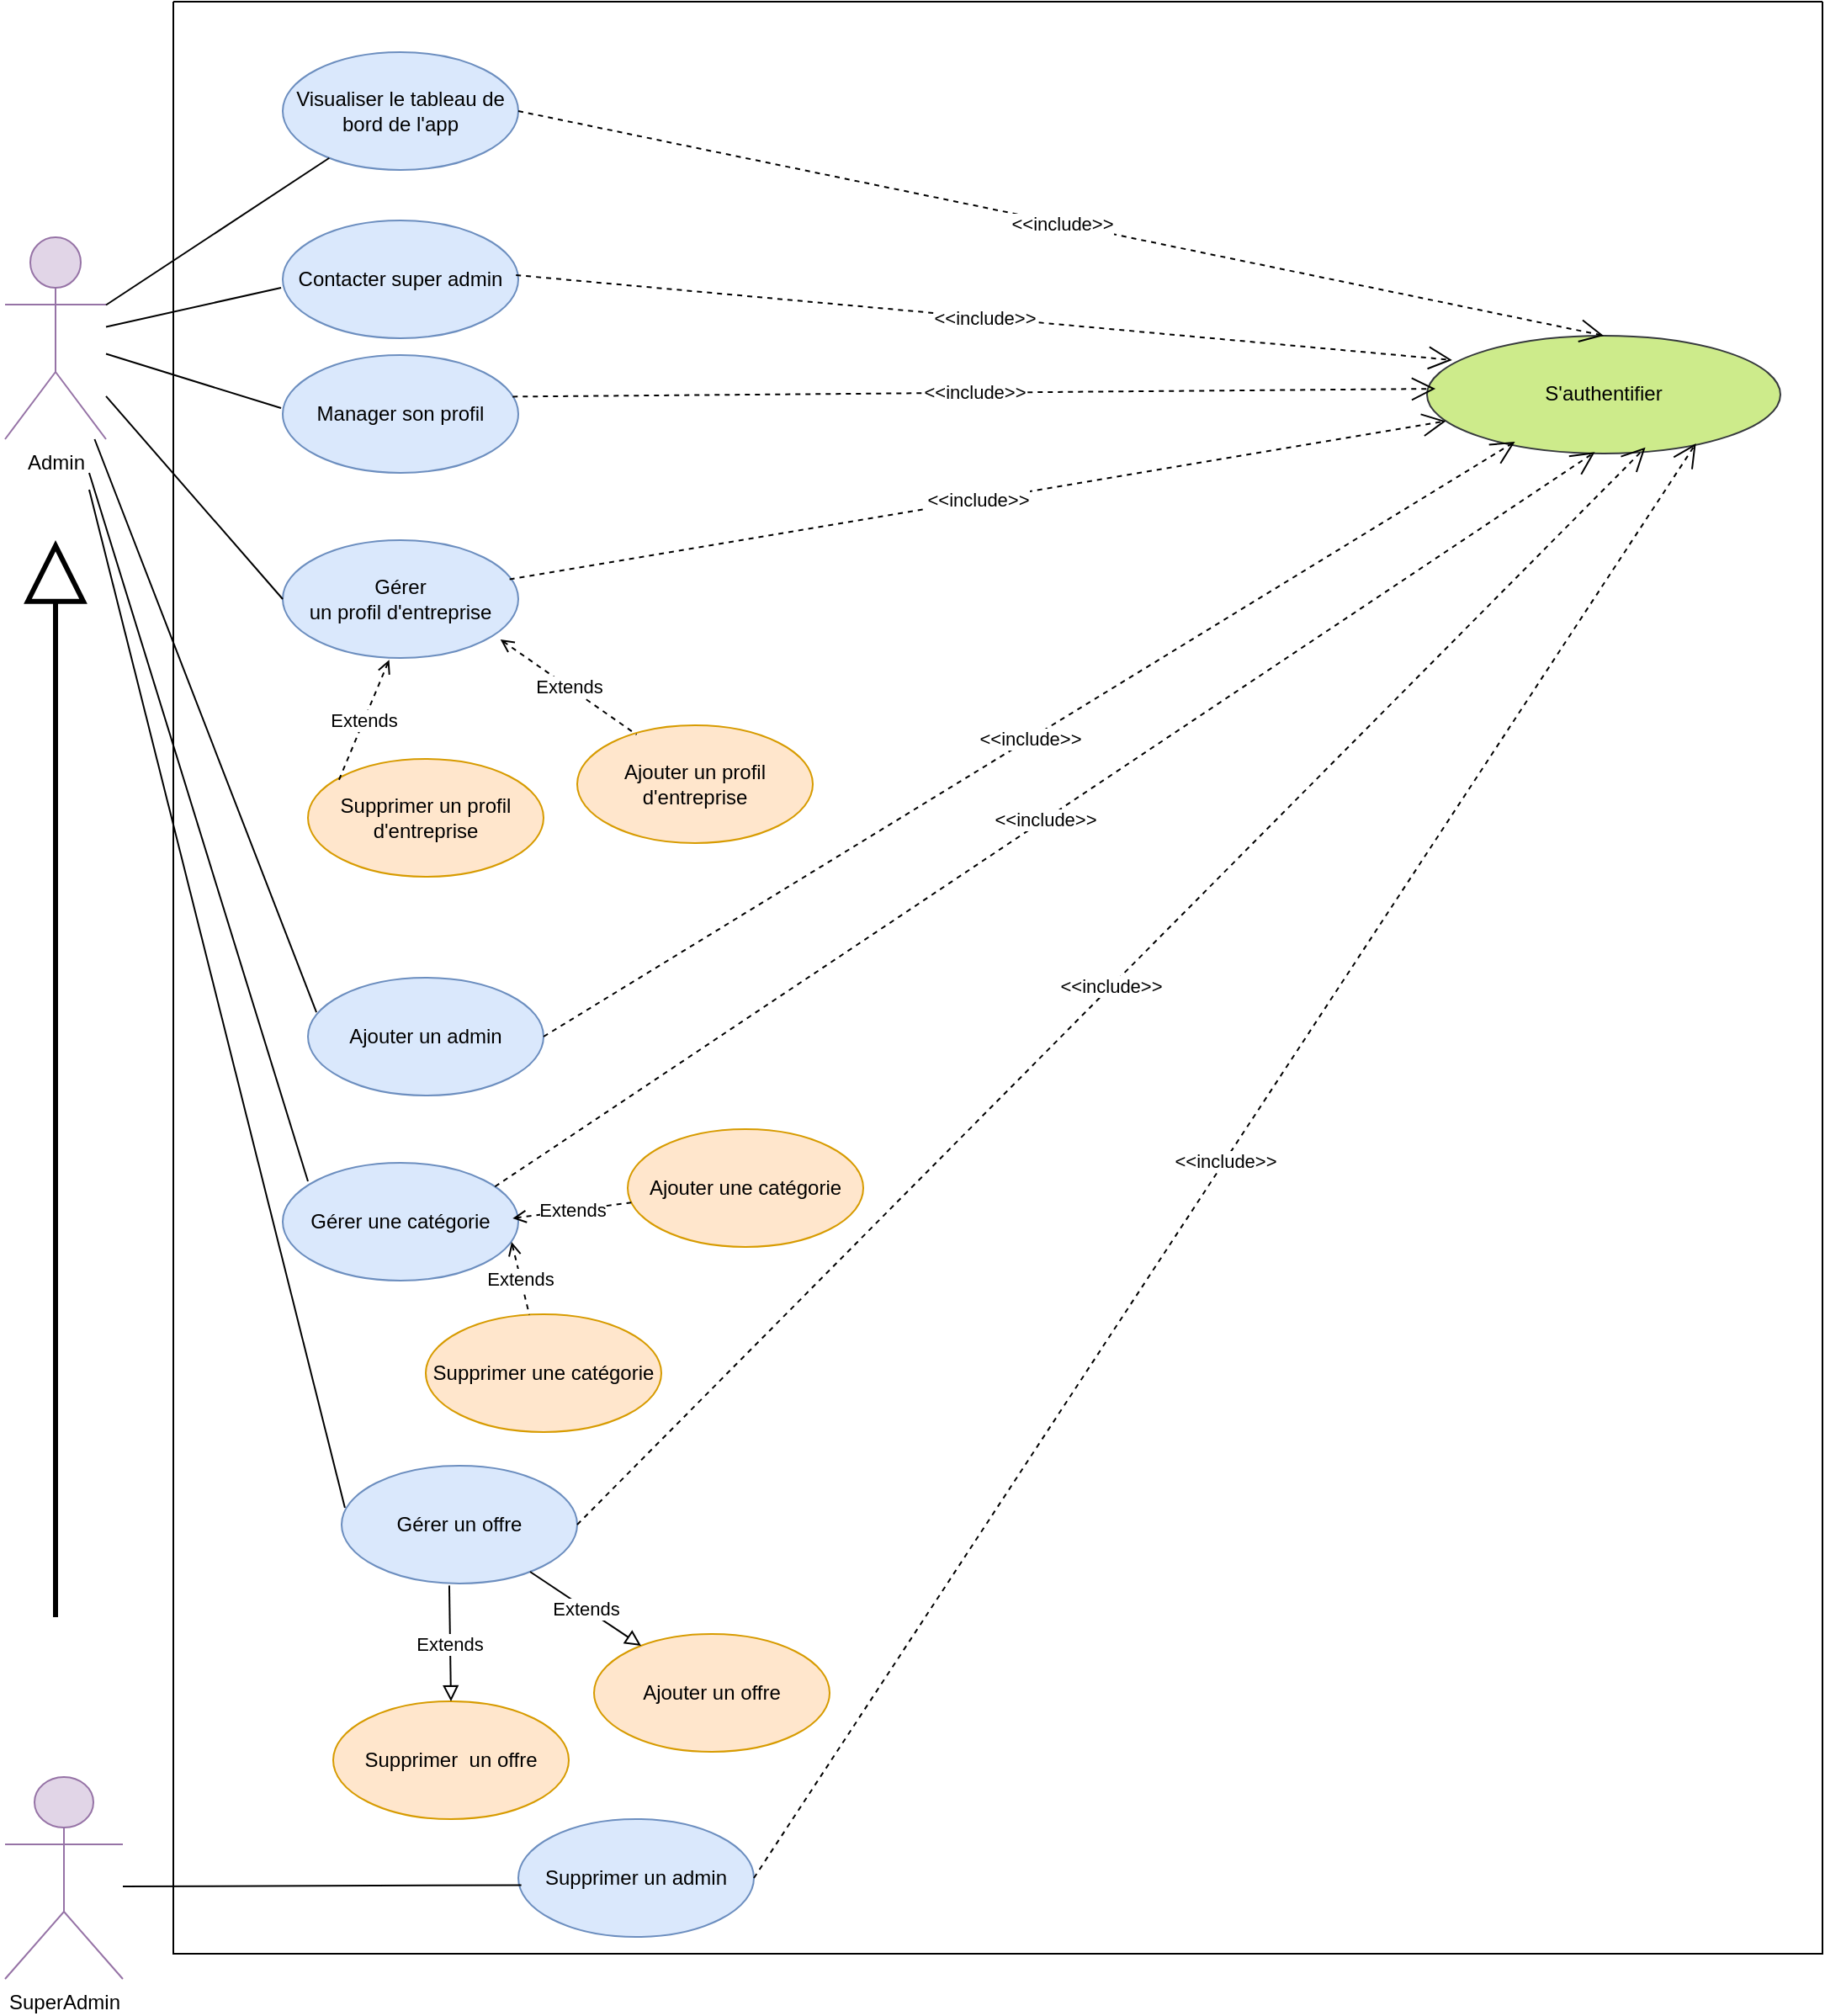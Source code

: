<mxfile version="24.7.15">
  <diagram name="Page-1" id="bhGO4YqVL-GR8HQGPJSJ">
    <mxGraphModel dx="2196" dy="1140" grid="1" gridSize="10" guides="1" tooltips="1" connect="1" arrows="1" fold="1" page="1" pageScale="1" pageWidth="850" pageHeight="1100" math="0" shadow="0">
      <root>
        <mxCell id="0" />
        <mxCell id="1" parent="0" />
        <mxCell id="naTFx3P3gocJp3Rw6-RB-2" value="" style="swimlane;startSize=0;" parent="1" vertex="1">
          <mxGeometry x="190" width="980" height="1160" as="geometry" />
        </mxCell>
        <mxCell id="naTFx3P3gocJp3Rw6-RB-3" value="S&#39;authentifier" style="ellipse;whiteSpace=wrap;html=1;fillColor=#cdeb8b;strokeColor=#36393d;" parent="naTFx3P3gocJp3Rw6-RB-2" vertex="1">
          <mxGeometry x="745" y="198.45" width="210" height="70" as="geometry" />
        </mxCell>
        <mxCell id="naTFx3P3gocJp3Rw6-RB-9" value="Visualiser le tableau de bord de l&#39;app" style="ellipse;whiteSpace=wrap;html=1;fillColor=#dae8fc;strokeColor=#6c8ebf;" parent="naTFx3P3gocJp3Rw6-RB-2" vertex="1">
          <mxGeometry x="65" y="30" width="140" height="70" as="geometry" />
        </mxCell>
        <mxCell id="naTFx3P3gocJp3Rw6-RB-61" value="Supprimer un admin" style="ellipse;whiteSpace=wrap;html=1;fillColor=#dae8fc;strokeColor=#6c8ebf;" parent="naTFx3P3gocJp3Rw6-RB-2" vertex="1">
          <mxGeometry x="205" y="1080" width="140" height="70" as="geometry" />
        </mxCell>
        <mxCell id="naTFx3P3gocJp3Rw6-RB-15" value="Contacter super admin" style="ellipse;whiteSpace=wrap;html=1;fillColor=#dae8fc;strokeColor=#6c8ebf;" parent="naTFx3P3gocJp3Rw6-RB-2" vertex="1">
          <mxGeometry x="65" y="130.0" width="140" height="70" as="geometry" />
        </mxCell>
        <mxCell id="naTFx3P3gocJp3Rw6-RB-38" value="Ajouter une catégorie" style="ellipse;whiteSpace=wrap;html=1;fillColor=#ffe6cc;strokeColor=#d79b00;" parent="naTFx3P3gocJp3Rw6-RB-2" vertex="1">
          <mxGeometry x="270" y="670" width="140" height="70" as="geometry" />
        </mxCell>
        <mxCell id="naTFx3P3gocJp3Rw6-RB-33" value="Manager son profil" style="ellipse;whiteSpace=wrap;html=1;fillColor=#dae8fc;strokeColor=#6c8ebf;" parent="naTFx3P3gocJp3Rw6-RB-2" vertex="1">
          <mxGeometry x="65" y="210" width="140" height="70" as="geometry" />
        </mxCell>
        <mxCell id="naTFx3P3gocJp3Rw6-RB-35" value="Ajouter un profil d&#39;entreprise" style="ellipse;whiteSpace=wrap;html=1;fillColor=#ffe6cc;strokeColor=#d79b00;" parent="naTFx3P3gocJp3Rw6-RB-2" vertex="1">
          <mxGeometry x="240" y="430" width="140" height="70" as="geometry" />
        </mxCell>
        <mxCell id="naTFx3P3gocJp3Rw6-RB-36" value="Supprimer un profil d&#39;entreprise" style="ellipse;whiteSpace=wrap;html=1;fillColor=#ffe6cc;strokeColor=#d79b00;" parent="naTFx3P3gocJp3Rw6-RB-2" vertex="1">
          <mxGeometry x="80" y="450" width="140" height="70" as="geometry" />
        </mxCell>
        <mxCell id="naTFx3P3gocJp3Rw6-RB-37" value="Ajouter un admin" style="ellipse;whiteSpace=wrap;html=1;fillColor=#dae8fc;strokeColor=#6c8ebf;" parent="naTFx3P3gocJp3Rw6-RB-2" vertex="1">
          <mxGeometry x="80" y="580" width="140" height="70" as="geometry" />
        </mxCell>
        <mxCell id="naTFx3P3gocJp3Rw6-RB-39" value="Supprimer une catégorie" style="ellipse;whiteSpace=wrap;html=1;fillColor=#ffe6cc;strokeColor=#d79b00;" parent="naTFx3P3gocJp3Rw6-RB-2" vertex="1">
          <mxGeometry x="150" y="780" width="140" height="70" as="geometry" />
        </mxCell>
        <mxCell id="naTFx3P3gocJp3Rw6-RB-40" value="Gérer un offre" style="ellipse;whiteSpace=wrap;html=1;fillColor=#dae8fc;strokeColor=#6c8ebf;" parent="naTFx3P3gocJp3Rw6-RB-2" vertex="1">
          <mxGeometry x="100" y="870" width="140" height="70" as="geometry" />
        </mxCell>
        <mxCell id="naTFx3P3gocJp3Rw6-RB-41" value="Ajouter un offre" style="ellipse;whiteSpace=wrap;html=1;fillColor=#ffe6cc;strokeColor=#d79b00;" parent="naTFx3P3gocJp3Rw6-RB-2" vertex="1">
          <mxGeometry x="250" y="970" width="140" height="70" as="geometry" />
        </mxCell>
        <mxCell id="naTFx3P3gocJp3Rw6-RB-42" value="Supprimer&amp;nbsp; un offre" style="ellipse;whiteSpace=wrap;html=1;fillColor=#ffe6cc;strokeColor=#d79b00;" parent="naTFx3P3gocJp3Rw6-RB-2" vertex="1">
          <mxGeometry x="95" y="1010" width="140" height="70" as="geometry" />
        </mxCell>
        <mxCell id="naTFx3P3gocJp3Rw6-RB-48" value="&amp;lt;&amp;lt;include&amp;gt;&amp;gt;" style="endArrow=open;endSize=12;dashed=1;html=1;rounded=0;exitX=0.976;exitY=0.353;exitDx=0;exitDy=0;exitPerimeter=0;entryX=0.024;entryY=0.451;entryDx=0;entryDy=0;entryPerimeter=0;" parent="naTFx3P3gocJp3Rw6-RB-2" source="naTFx3P3gocJp3Rw6-RB-33" target="naTFx3P3gocJp3Rw6-RB-3" edge="1">
          <mxGeometry width="160" relative="1" as="geometry">
            <mxPoint x="205.0" y="574.73" as="sourcePoint" />
            <mxPoint x="825" y="270" as="targetPoint" />
          </mxGeometry>
        </mxCell>
        <mxCell id="ZiRu1ya_WraAcEEnrFVZ-8" value="&amp;lt;&amp;lt;include&amp;gt;&amp;gt;" style="endArrow=open;endSize=12;dashed=1;html=1;rounded=0;exitX=1;exitY=0.5;exitDx=0;exitDy=0;entryX=0.5;entryY=0;entryDx=0;entryDy=0;" parent="naTFx3P3gocJp3Rw6-RB-2" source="naTFx3P3gocJp3Rw6-RB-9" target="naTFx3P3gocJp3Rw6-RB-3" edge="1">
          <mxGeometry width="160" relative="1" as="geometry">
            <mxPoint x="199.5" y="57.5" as="sourcePoint" />
            <mxPoint x="790.5" y="72.5" as="targetPoint" />
          </mxGeometry>
        </mxCell>
        <mxCell id="ZiRu1ya_WraAcEEnrFVZ-10" value="&amp;lt;&amp;lt;include&amp;gt;&amp;gt;" style="endArrow=open;endSize=12;dashed=1;html=1;rounded=0;exitX=0.99;exitY=0.464;exitDx=0;exitDy=0;exitPerimeter=0;entryX=0.071;entryY=0.207;entryDx=0;entryDy=0;entryPerimeter=0;" parent="naTFx3P3gocJp3Rw6-RB-2" source="naTFx3P3gocJp3Rw6-RB-15" target="naTFx3P3gocJp3Rw6-RB-3" edge="1">
          <mxGeometry width="160" relative="1" as="geometry">
            <mxPoint x="195" y="415" as="sourcePoint" />
            <mxPoint x="805" y="270" as="targetPoint" />
          </mxGeometry>
        </mxCell>
        <mxCell id="ZiRu1ya_WraAcEEnrFVZ-15" value="Gérer une catégorie" style="ellipse;whiteSpace=wrap;html=1;fillColor=#dae8fc;strokeColor=#6c8ebf;" parent="naTFx3P3gocJp3Rw6-RB-2" vertex="1">
          <mxGeometry x="65" y="690" width="140" height="70" as="geometry" />
        </mxCell>
        <mxCell id="ZiRu1ya_WraAcEEnrFVZ-49" value="&lt;div&gt;Gérer&lt;/div&gt;&lt;div&gt; un profil d&#39;entreprise&lt;br&gt;&lt;/div&gt;" style="ellipse;whiteSpace=wrap;html=1;fillColor=#dae8fc;strokeColor=#6c8ebf;" parent="naTFx3P3gocJp3Rw6-RB-2" vertex="1">
          <mxGeometry x="65" y="320" width="140" height="70" as="geometry" />
        </mxCell>
        <mxCell id="ZiRu1ya_WraAcEEnrFVZ-50" value="Extends" style="endArrow=none;endSize=7;endFill=0;html=1;rounded=0;entryX=0.13;entryY=0.186;entryDx=0;entryDy=0;entryPerimeter=0;exitX=0.452;exitY=1.016;exitDx=0;exitDy=0;exitPerimeter=0;dashed=1;startArrow=open;startFill=0;" parent="naTFx3P3gocJp3Rw6-RB-2" source="ZiRu1ya_WraAcEEnrFVZ-49" target="naTFx3P3gocJp3Rw6-RB-36" edge="1">
          <mxGeometry x="0.004" width="160" relative="1" as="geometry">
            <mxPoint x="201" y="510" as="sourcePoint" />
            <mxPoint x="269" y="612" as="targetPoint" />
            <mxPoint as="offset" />
          </mxGeometry>
        </mxCell>
        <mxCell id="ZiRu1ya_WraAcEEnrFVZ-51" value="Extends" style="endArrow=none;endSize=7;endFill=0;html=1;rounded=0;entryX=0.252;entryY=0.079;entryDx=0;entryDy=0;entryPerimeter=0;exitX=0.924;exitY=0.843;exitDx=0;exitDy=0;exitPerimeter=0;dashed=1;startArrow=open;startFill=0;" parent="naTFx3P3gocJp3Rw6-RB-2" source="ZiRu1ya_WraAcEEnrFVZ-49" target="naTFx3P3gocJp3Rw6-RB-35" edge="1">
          <mxGeometry width="160" relative="1" as="geometry">
            <mxPoint x="202" y="440" as="sourcePoint" />
            <mxPoint x="268" y="469" as="targetPoint" />
          </mxGeometry>
        </mxCell>
        <mxCell id="ZiRu1ya_WraAcEEnrFVZ-53" value="Extends" style="endArrow=none;endSize=7;endFill=0;html=1;rounded=0;exitX=0.726;exitY=0.971;exitDx=0;exitDy=0;exitPerimeter=0;startArrow=open;startFill=0;dashed=1;" parent="naTFx3P3gocJp3Rw6-RB-2" target="naTFx3P3gocJp3Rw6-RB-39" edge="1">
          <mxGeometry width="160" relative="1" as="geometry">
            <mxPoint x="201" y="737" as="sourcePoint" />
            <mxPoint x="268" y="770" as="targetPoint" />
          </mxGeometry>
        </mxCell>
        <mxCell id="ZiRu1ya_WraAcEEnrFVZ-54" value="Extends" style="endArrow=none;endSize=7;endFill=0;html=1;rounded=0;exitX=0.976;exitY=0.471;exitDx=0;exitDy=0;exitPerimeter=0;startArrow=open;startFill=0;dashed=1;" parent="naTFx3P3gocJp3Rw6-RB-2" source="ZiRu1ya_WraAcEEnrFVZ-15" target="naTFx3P3gocJp3Rw6-RB-38" edge="1">
          <mxGeometry width="160" relative="1" as="geometry">
            <mxPoint x="211" y="747" as="sourcePoint" />
            <mxPoint x="246" y="798" as="targetPoint" />
          </mxGeometry>
        </mxCell>
        <mxCell id="ZiRu1ya_WraAcEEnrFVZ-56" value="&amp;lt;&amp;lt;include&amp;gt;&amp;gt;" style="endArrow=open;endSize=12;dashed=1;html=1;rounded=0;exitX=0.963;exitY=0.332;exitDx=0;exitDy=0;exitPerimeter=0;" parent="naTFx3P3gocJp3Rw6-RB-2" source="ZiRu1ya_WraAcEEnrFVZ-49" target="naTFx3P3gocJp3Rw6-RB-3" edge="1">
          <mxGeometry width="160" relative="1" as="geometry">
            <mxPoint x="212" y="245" as="sourcePoint" />
            <mxPoint x="804" y="274" as="targetPoint" />
          </mxGeometry>
        </mxCell>
        <mxCell id="ZiRu1ya_WraAcEEnrFVZ-58" value="&amp;lt;&amp;lt;include&amp;gt;&amp;gt;" style="endArrow=open;endSize=12;dashed=1;html=1;rounded=0;exitX=1;exitY=0.5;exitDx=0;exitDy=0;entryX=0.249;entryY=0.9;entryDx=0;entryDy=0;entryPerimeter=0;" parent="naTFx3P3gocJp3Rw6-RB-2" source="naTFx3P3gocJp3Rw6-RB-37" target="naTFx3P3gocJp3Rw6-RB-3" edge="1">
          <mxGeometry width="160" relative="1" as="geometry">
            <mxPoint x="210" y="353" as="sourcePoint" />
            <mxPoint x="766" y="259" as="targetPoint" />
          </mxGeometry>
        </mxCell>
        <mxCell id="ZiRu1ya_WraAcEEnrFVZ-59" value="&amp;lt;&amp;lt;include&amp;gt;&amp;gt;" style="endArrow=open;endSize=12;dashed=1;html=1;rounded=0;exitX=1;exitY=0.5;exitDx=0;exitDy=0;entryX=0.761;entryY=0.915;entryDx=0;entryDy=0;entryPerimeter=0;" parent="naTFx3P3gocJp3Rw6-RB-2" source="naTFx3P3gocJp3Rw6-RB-61" target="naTFx3P3gocJp3Rw6-RB-3" edge="1">
          <mxGeometry width="160" relative="1" as="geometry">
            <mxPoint x="230" y="625" as="sourcePoint" />
            <mxPoint x="807" y="271" as="targetPoint" />
          </mxGeometry>
        </mxCell>
        <mxCell id="ZiRu1ya_WraAcEEnrFVZ-60" value="&amp;lt;&amp;lt;include&amp;gt;&amp;gt;" style="endArrow=open;endSize=12;dashed=1;html=1;rounded=0;entryX=0.475;entryY=0.989;entryDx=0;entryDy=0;entryPerimeter=0;exitX=0.901;exitY=0.202;exitDx=0;exitDy=0;exitPerimeter=0;" parent="naTFx3P3gocJp3Rw6-RB-2" source="ZiRu1ya_WraAcEEnrFVZ-15" target="naTFx3P3gocJp3Rw6-RB-3" edge="1">
          <mxGeometry width="160" relative="1" as="geometry">
            <mxPoint x="240" y="635" as="sourcePoint" />
            <mxPoint x="817" y="281" as="targetPoint" />
          </mxGeometry>
        </mxCell>
        <mxCell id="ZiRu1ya_WraAcEEnrFVZ-61" value="" style="endArrow=none;html=1;rounded=0;entryX=0.036;entryY=0.293;entryDx=0;entryDy=0;entryPerimeter=0;" parent="naTFx3P3gocJp3Rw6-RB-2" edge="1">
          <mxGeometry relative="1" as="geometry">
            <mxPoint x="-50" y="280" as="sourcePoint" />
            <mxPoint x="80" y="701" as="targetPoint" />
          </mxGeometry>
        </mxCell>
        <mxCell id="ZiRu1ya_WraAcEEnrFVZ-98" value="&amp;lt;&amp;lt;include&amp;gt;&amp;gt;" style="endArrow=open;endSize=12;dashed=1;html=1;rounded=0;entryX=0.618;entryY=0.949;entryDx=0;entryDy=0;entryPerimeter=0;exitX=1;exitY=0.5;exitDx=0;exitDy=0;" parent="naTFx3P3gocJp3Rw6-RB-2" source="naTFx3P3gocJp3Rw6-RB-40" target="naTFx3P3gocJp3Rw6-RB-3" edge="1">
          <mxGeometry width="160" relative="1" as="geometry">
            <mxPoint x="201" y="714" as="sourcePoint" />
            <mxPoint x="855" y="278" as="targetPoint" />
          </mxGeometry>
        </mxCell>
        <mxCell id="ZiRu1ya_WraAcEEnrFVZ-99" value="Extends" style="endArrow=block;endSize=7;endFill=0;html=1;rounded=0;exitX=0.457;exitY=1.017;exitDx=0;exitDy=0;exitPerimeter=0;entryX=0.5;entryY=0;entryDx=0;entryDy=0;" parent="naTFx3P3gocJp3Rw6-RB-2" source="naTFx3P3gocJp3Rw6-RB-40" target="naTFx3P3gocJp3Rw6-RB-42" edge="1">
          <mxGeometry width="160" relative="1" as="geometry">
            <mxPoint x="194" y="940" as="sourcePoint" />
            <mxPoint x="205" y="983" as="targetPoint" />
          </mxGeometry>
        </mxCell>
        <mxCell id="ZiRu1ya_WraAcEEnrFVZ-138" value="Extends" style="endArrow=block;endSize=7;endFill=0;html=1;rounded=0;" parent="naTFx3P3gocJp3Rw6-RB-2" source="naTFx3P3gocJp3Rw6-RB-40" target="naTFx3P3gocJp3Rw6-RB-41" edge="1">
          <mxGeometry width="160" relative="1" as="geometry">
            <mxPoint x="204" y="950" as="sourcePoint" />
            <mxPoint x="205" y="981" as="targetPoint" />
          </mxGeometry>
        </mxCell>
        <mxCell id="naTFx3P3gocJp3Rw6-RB-1" value="Admin" style="shape=umlActor;verticalLabelPosition=bottom;verticalAlign=top;html=1;outlineConnect=0;fillColor=#e1d5e7;strokeColor=#9673a6;" parent="1" vertex="1">
          <mxGeometry x="90" y="140" width="60" height="120" as="geometry" />
        </mxCell>
        <mxCell id="naTFx3P3gocJp3Rw6-RB-17" value="" style="endArrow=none;html=1;rounded=0;entryX=-0.007;entryY=0.571;entryDx=0;entryDy=0;entryPerimeter=0;" parent="1" target="naTFx3P3gocJp3Rw6-RB-15" edge="1" source="naTFx3P3gocJp3Rw6-RB-1">
          <mxGeometry relative="1" as="geometry">
            <mxPoint x="115" y="180" as="sourcePoint" />
            <mxPoint x="265.5" y="412.8" as="targetPoint" />
          </mxGeometry>
        </mxCell>
        <mxCell id="naTFx3P3gocJp3Rw6-RB-22" value="" style="endArrow=none;html=1;rounded=0;" parent="1" target="naTFx3P3gocJp3Rw6-RB-9" edge="1" source="naTFx3P3gocJp3Rw6-RB-1">
          <mxGeometry relative="1" as="geometry">
            <mxPoint x="110" y="170" as="sourcePoint" />
            <mxPoint x="258.319" y="-14.221" as="targetPoint" />
          </mxGeometry>
        </mxCell>
        <mxCell id="ZiRu1ya_WraAcEEnrFVZ-55" value="" style="endArrow=none;html=1;rounded=0;entryX=0;entryY=0.5;entryDx=0;entryDy=0;" parent="1" target="ZiRu1ya_WraAcEEnrFVZ-49" edge="1" source="naTFx3P3gocJp3Rw6-RB-1">
          <mxGeometry relative="1" as="geometry">
            <mxPoint x="110" y="210" as="sourcePoint" />
            <mxPoint x="268" y="250" as="targetPoint" />
          </mxGeometry>
        </mxCell>
        <mxCell id="naTFx3P3gocJp3Rw6-RB-44" value="" style="endArrow=none;html=1;rounded=0;entryX=0.036;entryY=0.293;entryDx=0;entryDy=0;entryPerimeter=0;" parent="1" target="naTFx3P3gocJp3Rw6-RB-37" edge="1" source="naTFx3P3gocJp3Rw6-RB-1">
          <mxGeometry relative="1" as="geometry">
            <mxPoint x="109" y="220" as="sourcePoint" />
            <mxPoint x="255.0" y="945.99" as="targetPoint" />
          </mxGeometry>
        </mxCell>
        <mxCell id="naTFx3P3gocJp3Rw6-RB-64" value="" style="endArrow=none;html=1;rounded=0;entryX=0.014;entryY=0.357;entryDx=0;entryDy=0;entryPerimeter=0;" parent="1" target="naTFx3P3gocJp3Rw6-RB-40" edge="1">
          <mxGeometry relative="1" as="geometry">
            <mxPoint x="140" y="290" as="sourcePoint" />
            <mxPoint x="250.94" y="1168.56" as="targetPoint" />
          </mxGeometry>
        </mxCell>
        <mxCell id="naTFx3P3gocJp3Rw6-RB-34" value="" style="endArrow=none;html=1;rounded=0;entryX=-0.007;entryY=0.45;entryDx=0;entryDy=0;entryPerimeter=0;" parent="1" target="naTFx3P3gocJp3Rw6-RB-33" edge="1" source="naTFx3P3gocJp3Rw6-RB-1">
          <mxGeometry relative="1" as="geometry">
            <mxPoint x="108.98" y="190" as="sourcePoint" />
            <mxPoint x="248.98" y="695" as="targetPoint" />
          </mxGeometry>
        </mxCell>
        <mxCell id="MQpW_G7_j-WZOAsa5cIW-2" value="" style="endArrow=block;endFill=0;html=1;rounded=0;strokeWidth=3;jumpSize=4;startSize=21;endSize=30;" parent="1" edge="1">
          <mxGeometry width="160" relative="1" as="geometry">
            <mxPoint x="120" y="960" as="sourcePoint" />
            <mxPoint x="120" y="320" as="targetPoint" />
          </mxGeometry>
        </mxCell>
        <mxCell id="naTFx3P3gocJp3Rw6-RB-57" value="SuperAdmin" style="shape=umlActor;verticalLabelPosition=bottom;verticalAlign=top;html=1;outlineConnect=0;fillColor=#e1d5e7;strokeColor=#9673a6;" parent="1" vertex="1">
          <mxGeometry x="90" y="1055" width="70" height="120" as="geometry" />
        </mxCell>
        <mxCell id="naTFx3P3gocJp3Rw6-RB-67" value="" style="endArrow=none;html=1;rounded=0;entryX=0.013;entryY=0.56;entryDx=0;entryDy=0;entryPerimeter=0;" parent="1" target="naTFx3P3gocJp3Rw6-RB-61" edge="1">
          <mxGeometry relative="1" as="geometry">
            <mxPoint x="160" y="1120" as="sourcePoint" />
            <mxPoint x="255" y="1120" as="targetPoint" />
          </mxGeometry>
        </mxCell>
      </root>
    </mxGraphModel>
  </diagram>
</mxfile>
